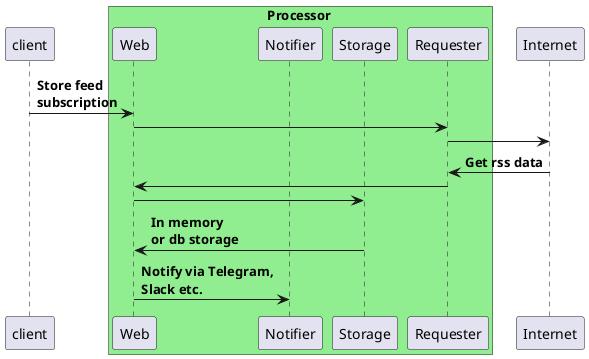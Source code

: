 @startuml

participant client as client

box Processor #LightGreen
    participant Web as web
    participant Notifier as notify
    participant Storage as store
    participant Requester as request
end box

participant Internet as internet

client -> web : **Store feed**\n**subscription**
web -> request
request -> internet
internet -> request : **Get rss data**
request -> web
web -> store
store -> web : **In memory**\n**or db storage**
web -> notify : **Notify via Telegram,**\n**Slack etc.**

@enduml

